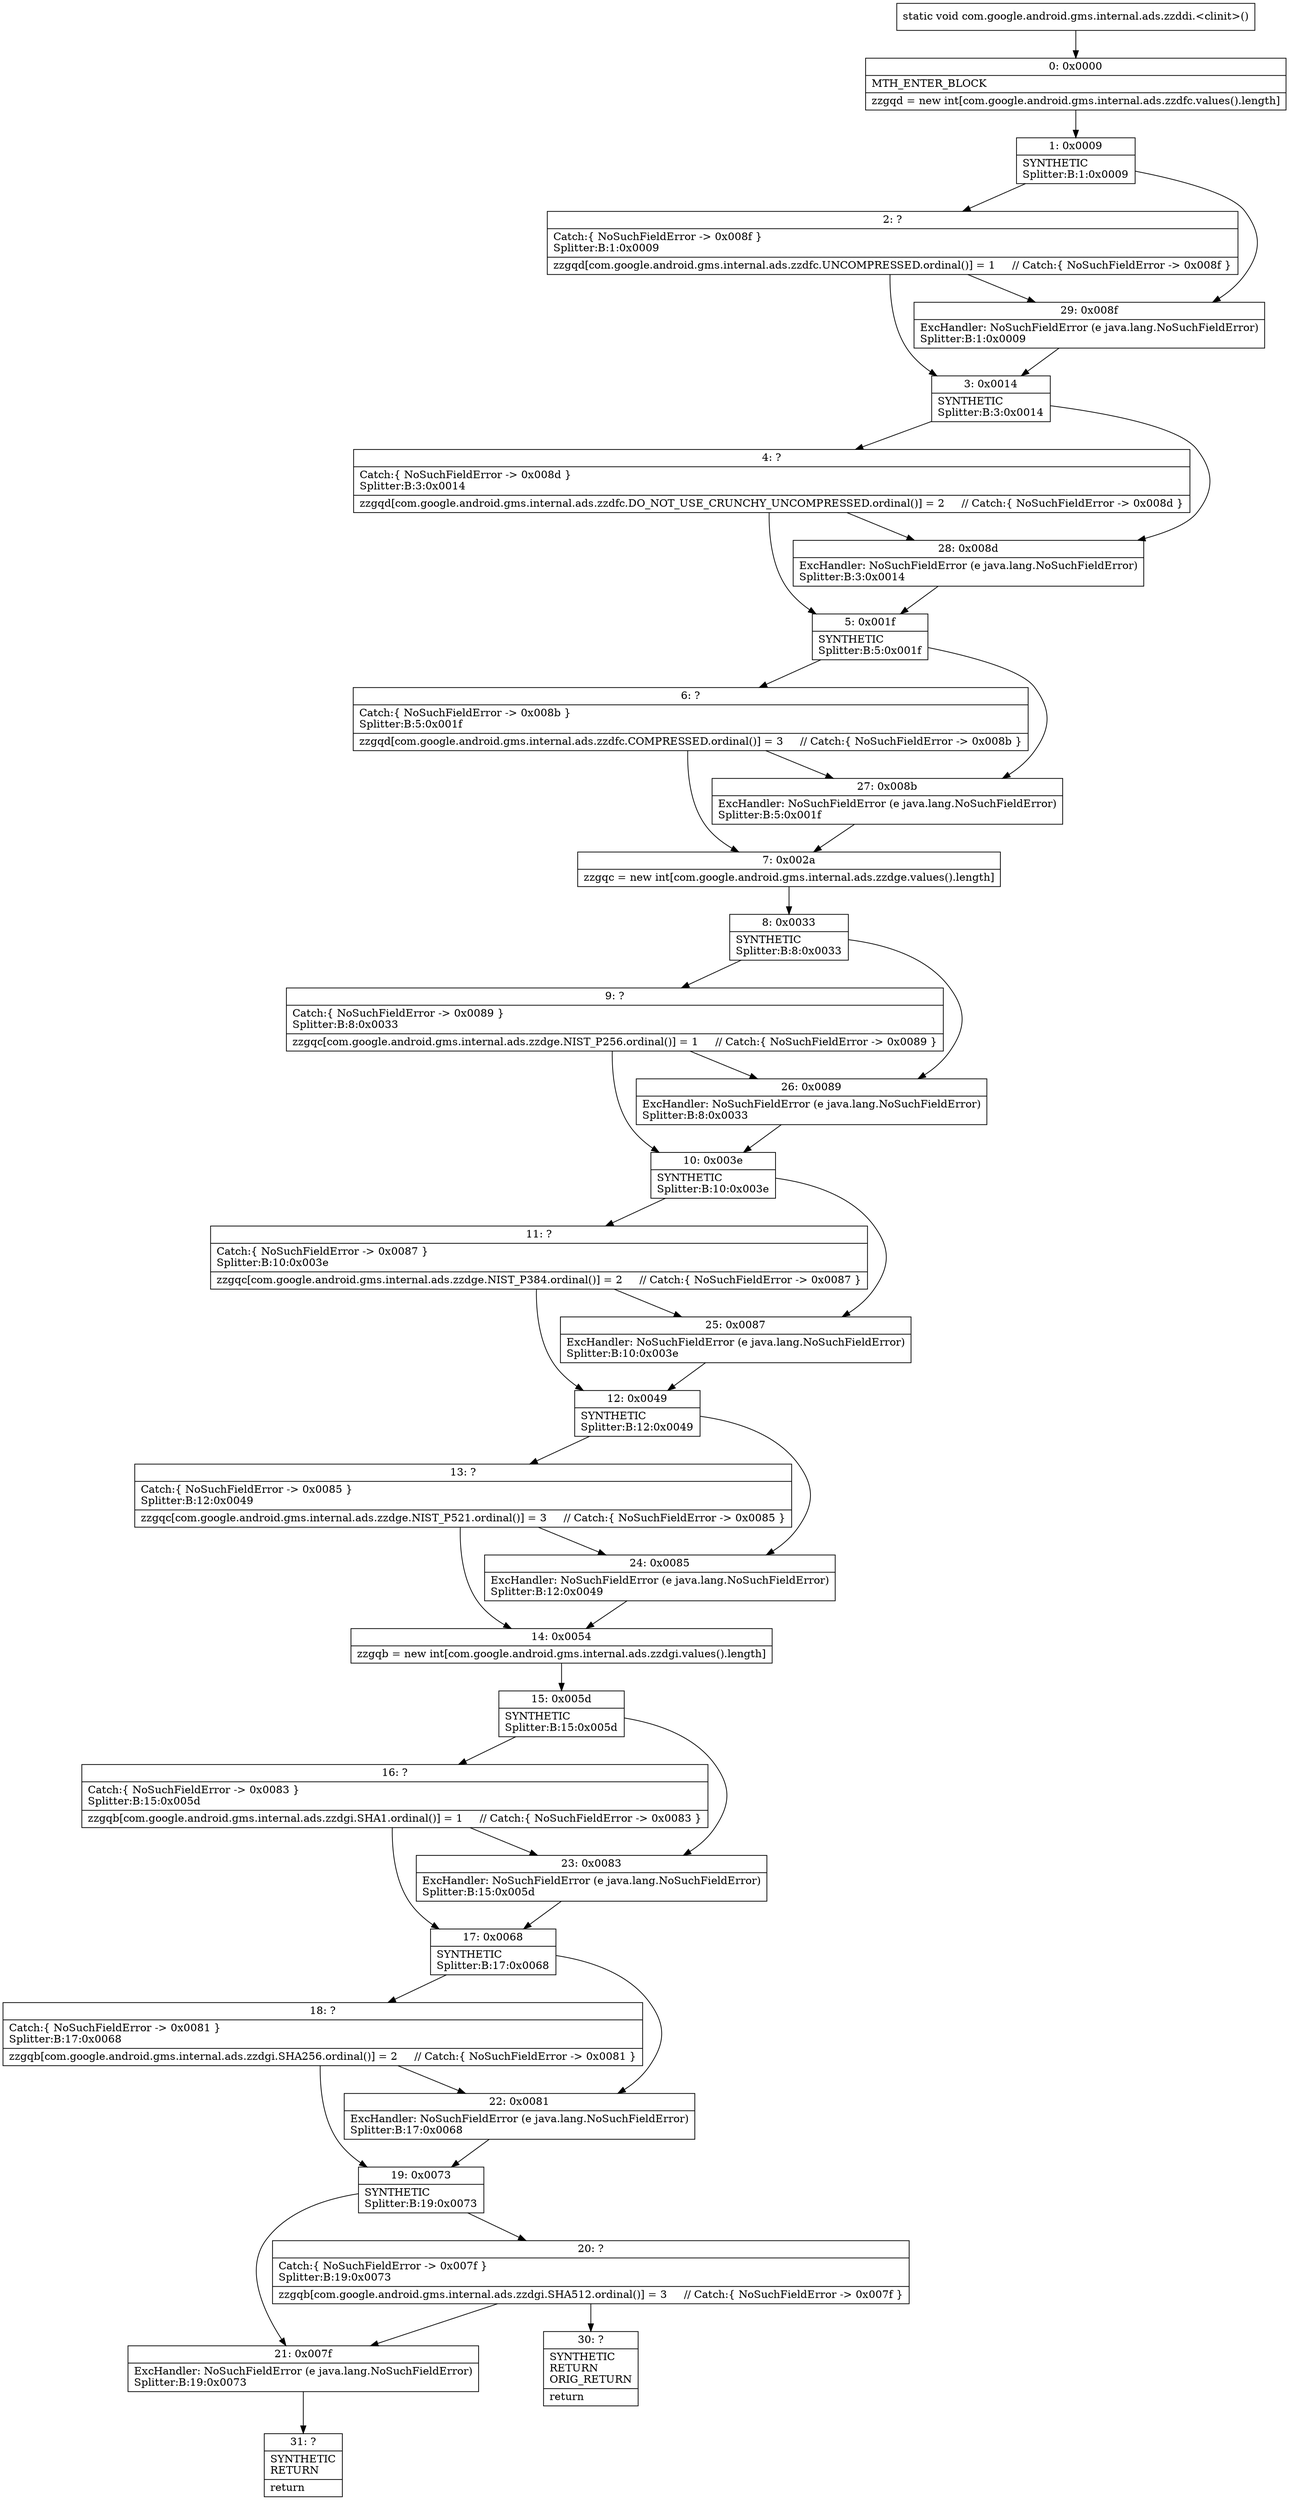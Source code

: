 digraph "CFG forcom.google.android.gms.internal.ads.zzddi.\<clinit\>()V" {
Node_0 [shape=record,label="{0\:\ 0x0000|MTH_ENTER_BLOCK\l|zzgqd = new int[com.google.android.gms.internal.ads.zzdfc.values().length]\l}"];
Node_1 [shape=record,label="{1\:\ 0x0009|SYNTHETIC\lSplitter:B:1:0x0009\l}"];
Node_2 [shape=record,label="{2\:\ ?|Catch:\{ NoSuchFieldError \-\> 0x008f \}\lSplitter:B:1:0x0009\l|zzgqd[com.google.android.gms.internal.ads.zzdfc.UNCOMPRESSED.ordinal()] = 1     \/\/ Catch:\{ NoSuchFieldError \-\> 0x008f \}\l}"];
Node_3 [shape=record,label="{3\:\ 0x0014|SYNTHETIC\lSplitter:B:3:0x0014\l}"];
Node_4 [shape=record,label="{4\:\ ?|Catch:\{ NoSuchFieldError \-\> 0x008d \}\lSplitter:B:3:0x0014\l|zzgqd[com.google.android.gms.internal.ads.zzdfc.DO_NOT_USE_CRUNCHY_UNCOMPRESSED.ordinal()] = 2     \/\/ Catch:\{ NoSuchFieldError \-\> 0x008d \}\l}"];
Node_5 [shape=record,label="{5\:\ 0x001f|SYNTHETIC\lSplitter:B:5:0x001f\l}"];
Node_6 [shape=record,label="{6\:\ ?|Catch:\{ NoSuchFieldError \-\> 0x008b \}\lSplitter:B:5:0x001f\l|zzgqd[com.google.android.gms.internal.ads.zzdfc.COMPRESSED.ordinal()] = 3     \/\/ Catch:\{ NoSuchFieldError \-\> 0x008b \}\l}"];
Node_7 [shape=record,label="{7\:\ 0x002a|zzgqc = new int[com.google.android.gms.internal.ads.zzdge.values().length]\l}"];
Node_8 [shape=record,label="{8\:\ 0x0033|SYNTHETIC\lSplitter:B:8:0x0033\l}"];
Node_9 [shape=record,label="{9\:\ ?|Catch:\{ NoSuchFieldError \-\> 0x0089 \}\lSplitter:B:8:0x0033\l|zzgqc[com.google.android.gms.internal.ads.zzdge.NIST_P256.ordinal()] = 1     \/\/ Catch:\{ NoSuchFieldError \-\> 0x0089 \}\l}"];
Node_10 [shape=record,label="{10\:\ 0x003e|SYNTHETIC\lSplitter:B:10:0x003e\l}"];
Node_11 [shape=record,label="{11\:\ ?|Catch:\{ NoSuchFieldError \-\> 0x0087 \}\lSplitter:B:10:0x003e\l|zzgqc[com.google.android.gms.internal.ads.zzdge.NIST_P384.ordinal()] = 2     \/\/ Catch:\{ NoSuchFieldError \-\> 0x0087 \}\l}"];
Node_12 [shape=record,label="{12\:\ 0x0049|SYNTHETIC\lSplitter:B:12:0x0049\l}"];
Node_13 [shape=record,label="{13\:\ ?|Catch:\{ NoSuchFieldError \-\> 0x0085 \}\lSplitter:B:12:0x0049\l|zzgqc[com.google.android.gms.internal.ads.zzdge.NIST_P521.ordinal()] = 3     \/\/ Catch:\{ NoSuchFieldError \-\> 0x0085 \}\l}"];
Node_14 [shape=record,label="{14\:\ 0x0054|zzgqb = new int[com.google.android.gms.internal.ads.zzdgi.values().length]\l}"];
Node_15 [shape=record,label="{15\:\ 0x005d|SYNTHETIC\lSplitter:B:15:0x005d\l}"];
Node_16 [shape=record,label="{16\:\ ?|Catch:\{ NoSuchFieldError \-\> 0x0083 \}\lSplitter:B:15:0x005d\l|zzgqb[com.google.android.gms.internal.ads.zzdgi.SHA1.ordinal()] = 1     \/\/ Catch:\{ NoSuchFieldError \-\> 0x0083 \}\l}"];
Node_17 [shape=record,label="{17\:\ 0x0068|SYNTHETIC\lSplitter:B:17:0x0068\l}"];
Node_18 [shape=record,label="{18\:\ ?|Catch:\{ NoSuchFieldError \-\> 0x0081 \}\lSplitter:B:17:0x0068\l|zzgqb[com.google.android.gms.internal.ads.zzdgi.SHA256.ordinal()] = 2     \/\/ Catch:\{ NoSuchFieldError \-\> 0x0081 \}\l}"];
Node_19 [shape=record,label="{19\:\ 0x0073|SYNTHETIC\lSplitter:B:19:0x0073\l}"];
Node_20 [shape=record,label="{20\:\ ?|Catch:\{ NoSuchFieldError \-\> 0x007f \}\lSplitter:B:19:0x0073\l|zzgqb[com.google.android.gms.internal.ads.zzdgi.SHA512.ordinal()] = 3     \/\/ Catch:\{ NoSuchFieldError \-\> 0x007f \}\l}"];
Node_21 [shape=record,label="{21\:\ 0x007f|ExcHandler: NoSuchFieldError (e java.lang.NoSuchFieldError)\lSplitter:B:19:0x0073\l}"];
Node_22 [shape=record,label="{22\:\ 0x0081|ExcHandler: NoSuchFieldError (e java.lang.NoSuchFieldError)\lSplitter:B:17:0x0068\l}"];
Node_23 [shape=record,label="{23\:\ 0x0083|ExcHandler: NoSuchFieldError (e java.lang.NoSuchFieldError)\lSplitter:B:15:0x005d\l}"];
Node_24 [shape=record,label="{24\:\ 0x0085|ExcHandler: NoSuchFieldError (e java.lang.NoSuchFieldError)\lSplitter:B:12:0x0049\l}"];
Node_25 [shape=record,label="{25\:\ 0x0087|ExcHandler: NoSuchFieldError (e java.lang.NoSuchFieldError)\lSplitter:B:10:0x003e\l}"];
Node_26 [shape=record,label="{26\:\ 0x0089|ExcHandler: NoSuchFieldError (e java.lang.NoSuchFieldError)\lSplitter:B:8:0x0033\l}"];
Node_27 [shape=record,label="{27\:\ 0x008b|ExcHandler: NoSuchFieldError (e java.lang.NoSuchFieldError)\lSplitter:B:5:0x001f\l}"];
Node_28 [shape=record,label="{28\:\ 0x008d|ExcHandler: NoSuchFieldError (e java.lang.NoSuchFieldError)\lSplitter:B:3:0x0014\l}"];
Node_29 [shape=record,label="{29\:\ 0x008f|ExcHandler: NoSuchFieldError (e java.lang.NoSuchFieldError)\lSplitter:B:1:0x0009\l}"];
Node_30 [shape=record,label="{30\:\ ?|SYNTHETIC\lRETURN\lORIG_RETURN\l|return\l}"];
Node_31 [shape=record,label="{31\:\ ?|SYNTHETIC\lRETURN\l|return\l}"];
MethodNode[shape=record,label="{static void com.google.android.gms.internal.ads.zzddi.\<clinit\>() }"];
MethodNode -> Node_0;
Node_0 -> Node_1;
Node_1 -> Node_2;
Node_1 -> Node_29;
Node_2 -> Node_3;
Node_2 -> Node_29;
Node_3 -> Node_4;
Node_3 -> Node_28;
Node_4 -> Node_5;
Node_4 -> Node_28;
Node_5 -> Node_6;
Node_5 -> Node_27;
Node_6 -> Node_7;
Node_6 -> Node_27;
Node_7 -> Node_8;
Node_8 -> Node_9;
Node_8 -> Node_26;
Node_9 -> Node_10;
Node_9 -> Node_26;
Node_10 -> Node_11;
Node_10 -> Node_25;
Node_11 -> Node_12;
Node_11 -> Node_25;
Node_12 -> Node_13;
Node_12 -> Node_24;
Node_13 -> Node_14;
Node_13 -> Node_24;
Node_14 -> Node_15;
Node_15 -> Node_16;
Node_15 -> Node_23;
Node_16 -> Node_17;
Node_16 -> Node_23;
Node_17 -> Node_18;
Node_17 -> Node_22;
Node_18 -> Node_19;
Node_18 -> Node_22;
Node_19 -> Node_20;
Node_19 -> Node_21;
Node_20 -> Node_21;
Node_20 -> Node_30;
Node_21 -> Node_31;
Node_22 -> Node_19;
Node_23 -> Node_17;
Node_24 -> Node_14;
Node_25 -> Node_12;
Node_26 -> Node_10;
Node_27 -> Node_7;
Node_28 -> Node_5;
Node_29 -> Node_3;
}

